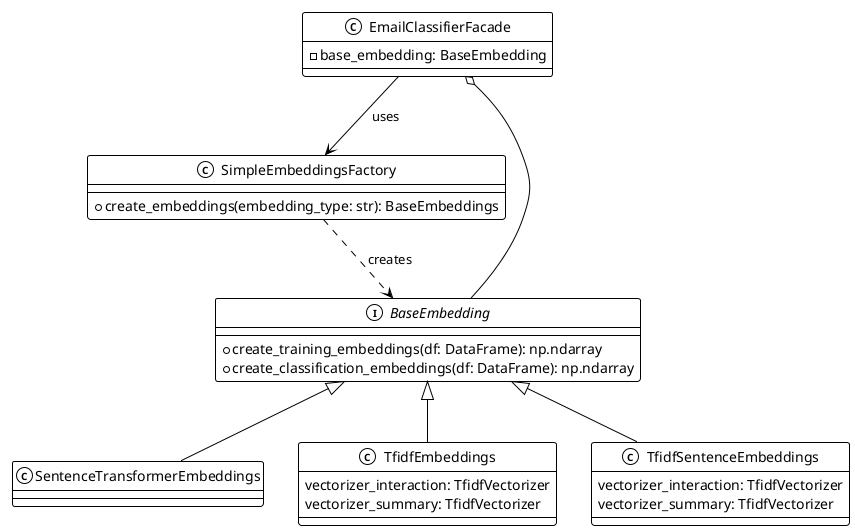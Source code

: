 @startuml
!theme mono

class EmailClassifierFacade {
    - base_embedding: BaseEmbedding
}

class SimpleEmbeddingsFactory {
    + create_embeddings(embedding_type: str): BaseEmbeddings
}

class SentenceTransformerEmbeddings {
}

class TfidfEmbeddings {
    vectorizer_interaction: TfidfVectorizer
    vectorizer_summary: TfidfVectorizer
}

class TfidfSentenceEmbeddings {
    vectorizer_interaction: TfidfVectorizer
    vectorizer_summary: TfidfVectorizer
}

interface BaseEmbedding {
    + create_training_embeddings(df: DataFrame): np.ndarray
    + create_classification_embeddings(df: DataFrame): np.ndarray
}

EmailClassifierFacade o-- BaseEmbedding
EmailClassifierFacade --> SimpleEmbeddingsFactory: uses
SimpleEmbeddingsFactory ..> BaseEmbedding : creates
BaseEmbedding <|-- SentenceTransformerEmbeddings
BaseEmbedding <|-- TfidfEmbeddings
BaseEmbedding <|-- TfidfSentenceEmbeddings

@enduml
